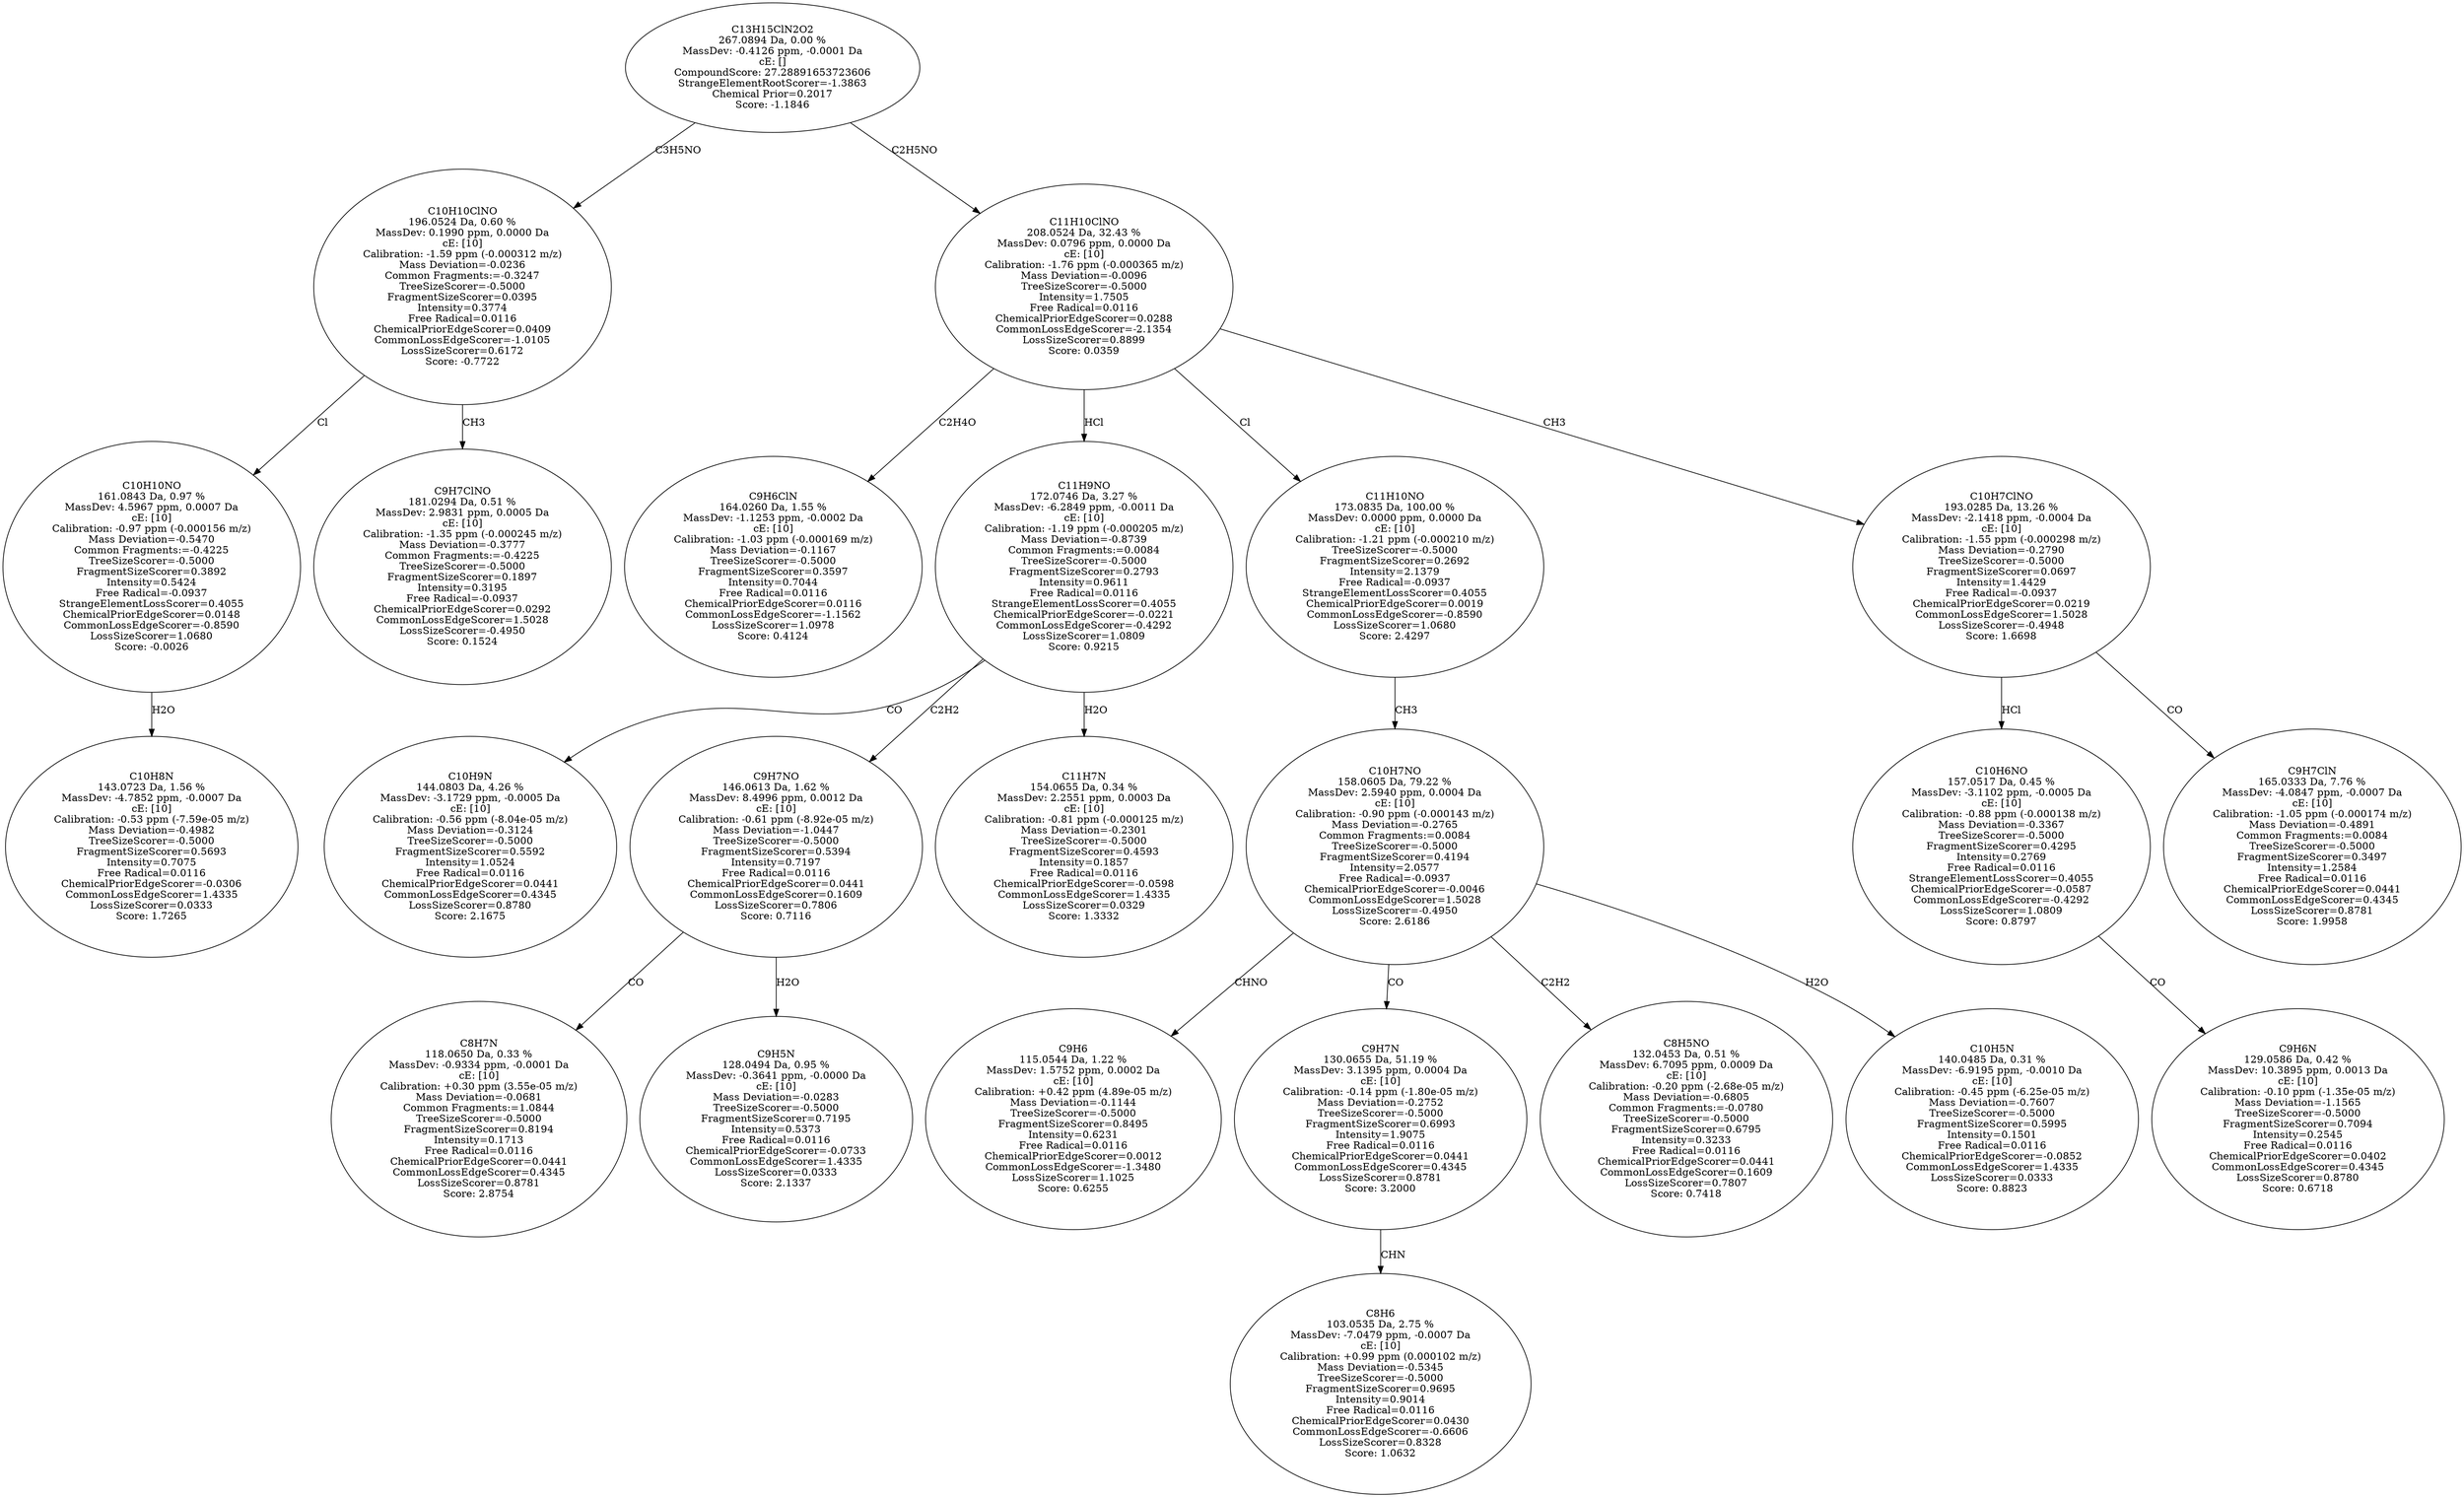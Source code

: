 strict digraph {
v1 [label="C10H8N\n143.0723 Da, 1.56 %\nMassDev: -4.7852 ppm, -0.0007 Da\ncE: [10]\nCalibration: -0.53 ppm (-7.59e-05 m/z)\nMass Deviation=-0.4982\nTreeSizeScorer=-0.5000\nFragmentSizeScorer=0.5693\nIntensity=0.7075\nFree Radical=0.0116\nChemicalPriorEdgeScorer=-0.0306\nCommonLossEdgeScorer=1.4335\nLossSizeScorer=0.0333\nScore: 1.7265"];
v2 [label="C10H10NO\n161.0843 Da, 0.97 %\nMassDev: 4.5967 ppm, 0.0007 Da\ncE: [10]\nCalibration: -0.97 ppm (-0.000156 m/z)\nMass Deviation=-0.5470\nCommon Fragments:=-0.4225\nTreeSizeScorer=-0.5000\nFragmentSizeScorer=0.3892\nIntensity=0.5424\nFree Radical=-0.0937\nStrangeElementLossScorer=0.4055\nChemicalPriorEdgeScorer=0.0148\nCommonLossEdgeScorer=-0.8590\nLossSizeScorer=1.0680\nScore: -0.0026"];
v3 [label="C9H7ClNO\n181.0294 Da, 0.51 %\nMassDev: 2.9831 ppm, 0.0005 Da\ncE: [10]\nCalibration: -1.35 ppm (-0.000245 m/z)\nMass Deviation=-0.3777\nCommon Fragments:=-0.4225\nTreeSizeScorer=-0.5000\nFragmentSizeScorer=0.1897\nIntensity=0.3195\nFree Radical=-0.0937\nChemicalPriorEdgeScorer=0.0292\nCommonLossEdgeScorer=1.5028\nLossSizeScorer=-0.4950\nScore: 0.1524"];
v4 [label="C10H10ClNO\n196.0524 Da, 0.60 %\nMassDev: 0.1990 ppm, 0.0000 Da\ncE: [10]\nCalibration: -1.59 ppm (-0.000312 m/z)\nMass Deviation=-0.0236\nCommon Fragments:=-0.3247\nTreeSizeScorer=-0.5000\nFragmentSizeScorer=0.0395\nIntensity=0.3774\nFree Radical=0.0116\nChemicalPriorEdgeScorer=0.0409\nCommonLossEdgeScorer=-1.0105\nLossSizeScorer=0.6172\nScore: -0.7722"];
v5 [label="C9H6ClN\n164.0260 Da, 1.55 %\nMassDev: -1.1253 ppm, -0.0002 Da\ncE: [10]\nCalibration: -1.03 ppm (-0.000169 m/z)\nMass Deviation=-0.1167\nTreeSizeScorer=-0.5000\nFragmentSizeScorer=0.3597\nIntensity=0.7044\nFree Radical=0.0116\nChemicalPriorEdgeScorer=0.0116\nCommonLossEdgeScorer=-1.1562\nLossSizeScorer=1.0978\nScore: 0.4124"];
v6 [label="C10H9N\n144.0803 Da, 4.26 %\nMassDev: -3.1729 ppm, -0.0005 Da\ncE: [10]\nCalibration: -0.56 ppm (-8.04e-05 m/z)\nMass Deviation=-0.3124\nTreeSizeScorer=-0.5000\nFragmentSizeScorer=0.5592\nIntensity=1.0524\nFree Radical=0.0116\nChemicalPriorEdgeScorer=0.0441\nCommonLossEdgeScorer=0.4345\nLossSizeScorer=0.8780\nScore: 2.1675"];
v7 [label="C8H7N\n118.0650 Da, 0.33 %\nMassDev: -0.9334 ppm, -0.0001 Da\ncE: [10]\nCalibration: +0.30 ppm (3.55e-05 m/z)\nMass Deviation=-0.0681\nCommon Fragments:=1.0844\nTreeSizeScorer=-0.5000\nFragmentSizeScorer=0.8194\nIntensity=0.1713\nFree Radical=0.0116\nChemicalPriorEdgeScorer=0.0441\nCommonLossEdgeScorer=0.4345\nLossSizeScorer=0.8781\nScore: 2.8754"];
v8 [label="C9H5N\n128.0494 Da, 0.95 %\nMassDev: -0.3641 ppm, -0.0000 Da\ncE: [10]\nMass Deviation=-0.0283\nTreeSizeScorer=-0.5000\nFragmentSizeScorer=0.7195\nIntensity=0.5373\nFree Radical=0.0116\nChemicalPriorEdgeScorer=-0.0733\nCommonLossEdgeScorer=1.4335\nLossSizeScorer=0.0333\nScore: 2.1337"];
v9 [label="C9H7NO\n146.0613 Da, 1.62 %\nMassDev: 8.4996 ppm, 0.0012 Da\ncE: [10]\nCalibration: -0.61 ppm (-8.92e-05 m/z)\nMass Deviation=-1.0447\nTreeSizeScorer=-0.5000\nFragmentSizeScorer=0.5394\nIntensity=0.7197\nFree Radical=0.0116\nChemicalPriorEdgeScorer=0.0441\nCommonLossEdgeScorer=0.1609\nLossSizeScorer=0.7806\nScore: 0.7116"];
v10 [label="C11H7N\n154.0655 Da, 0.34 %\nMassDev: 2.2551 ppm, 0.0003 Da\ncE: [10]\nCalibration: -0.81 ppm (-0.000125 m/z)\nMass Deviation=-0.2301\nTreeSizeScorer=-0.5000\nFragmentSizeScorer=0.4593\nIntensity=0.1857\nFree Radical=0.0116\nChemicalPriorEdgeScorer=-0.0598\nCommonLossEdgeScorer=1.4335\nLossSizeScorer=0.0329\nScore: 1.3332"];
v11 [label="C11H9NO\n172.0746 Da, 3.27 %\nMassDev: -6.2849 ppm, -0.0011 Da\ncE: [10]\nCalibration: -1.19 ppm (-0.000205 m/z)\nMass Deviation=-0.8739\nCommon Fragments:=0.0084\nTreeSizeScorer=-0.5000\nFragmentSizeScorer=0.2793\nIntensity=0.9611\nFree Radical=0.0116\nStrangeElementLossScorer=0.4055\nChemicalPriorEdgeScorer=-0.0221\nCommonLossEdgeScorer=-0.4292\nLossSizeScorer=1.0809\nScore: 0.9215"];
v12 [label="C9H6\n115.0544 Da, 1.22 %\nMassDev: 1.5752 ppm, 0.0002 Da\ncE: [10]\nCalibration: +0.42 ppm (4.89e-05 m/z)\nMass Deviation=-0.1144\nTreeSizeScorer=-0.5000\nFragmentSizeScorer=0.8495\nIntensity=0.6231\nFree Radical=0.0116\nChemicalPriorEdgeScorer=0.0012\nCommonLossEdgeScorer=-1.3480\nLossSizeScorer=1.1025\nScore: 0.6255"];
v13 [label="C8H6\n103.0535 Da, 2.75 %\nMassDev: -7.0479 ppm, -0.0007 Da\ncE: [10]\nCalibration: +0.99 ppm (0.000102 m/z)\nMass Deviation=-0.5345\nTreeSizeScorer=-0.5000\nFragmentSizeScorer=0.9695\nIntensity=0.9014\nFree Radical=0.0116\nChemicalPriorEdgeScorer=0.0430\nCommonLossEdgeScorer=-0.6606\nLossSizeScorer=0.8328\nScore: 1.0632"];
v14 [label="C9H7N\n130.0655 Da, 51.19 %\nMassDev: 3.1395 ppm, 0.0004 Da\ncE: [10]\nCalibration: -0.14 ppm (-1.80e-05 m/z)\nMass Deviation=-0.2752\nTreeSizeScorer=-0.5000\nFragmentSizeScorer=0.6993\nIntensity=1.9075\nFree Radical=0.0116\nChemicalPriorEdgeScorer=0.0441\nCommonLossEdgeScorer=0.4345\nLossSizeScorer=0.8781\nScore: 3.2000"];
v15 [label="C8H5NO\n132.0453 Da, 0.51 %\nMassDev: 6.7095 ppm, 0.0009 Da\ncE: [10]\nCalibration: -0.20 ppm (-2.68e-05 m/z)\nMass Deviation=-0.6805\nCommon Fragments:=-0.0780\nTreeSizeScorer=-0.5000\nFragmentSizeScorer=0.6795\nIntensity=0.3233\nFree Radical=0.0116\nChemicalPriorEdgeScorer=0.0441\nCommonLossEdgeScorer=0.1609\nLossSizeScorer=0.7807\nScore: 0.7418"];
v16 [label="C10H5N\n140.0485 Da, 0.31 %\nMassDev: -6.9195 ppm, -0.0010 Da\ncE: [10]\nCalibration: -0.45 ppm (-6.25e-05 m/z)\nMass Deviation=-0.7607\nTreeSizeScorer=-0.5000\nFragmentSizeScorer=0.5995\nIntensity=0.1501\nFree Radical=0.0116\nChemicalPriorEdgeScorer=-0.0852\nCommonLossEdgeScorer=1.4335\nLossSizeScorer=0.0333\nScore: 0.8823"];
v17 [label="C10H7NO\n158.0605 Da, 79.22 %\nMassDev: 2.5940 ppm, 0.0004 Da\ncE: [10]\nCalibration: -0.90 ppm (-0.000143 m/z)\nMass Deviation=-0.2765\nCommon Fragments:=0.0084\nTreeSizeScorer=-0.5000\nFragmentSizeScorer=0.4194\nIntensity=2.0577\nFree Radical=-0.0937\nChemicalPriorEdgeScorer=-0.0046\nCommonLossEdgeScorer=1.5028\nLossSizeScorer=-0.4950\nScore: 2.6186"];
v18 [label="C11H10NO\n173.0835 Da, 100.00 %\nMassDev: 0.0000 ppm, 0.0000 Da\ncE: [10]\nCalibration: -1.21 ppm (-0.000210 m/z)\nTreeSizeScorer=-0.5000\nFragmentSizeScorer=0.2692\nIntensity=2.1379\nFree Radical=-0.0937\nStrangeElementLossScorer=0.4055\nChemicalPriorEdgeScorer=0.0019\nCommonLossEdgeScorer=-0.8590\nLossSizeScorer=1.0680\nScore: 2.4297"];
v19 [label="C9H6N\n129.0586 Da, 0.42 %\nMassDev: 10.3895 ppm, 0.0013 Da\ncE: [10]\nCalibration: -0.10 ppm (-1.35e-05 m/z)\nMass Deviation=-1.1565\nTreeSizeScorer=-0.5000\nFragmentSizeScorer=0.7094\nIntensity=0.2545\nFree Radical=0.0116\nChemicalPriorEdgeScorer=0.0402\nCommonLossEdgeScorer=0.4345\nLossSizeScorer=0.8780\nScore: 0.6718"];
v20 [label="C10H6NO\n157.0517 Da, 0.45 %\nMassDev: -3.1102 ppm, -0.0005 Da\ncE: [10]\nCalibration: -0.88 ppm (-0.000138 m/z)\nMass Deviation=-0.3367\nTreeSizeScorer=-0.5000\nFragmentSizeScorer=0.4295\nIntensity=0.2769\nFree Radical=0.0116\nStrangeElementLossScorer=0.4055\nChemicalPriorEdgeScorer=-0.0587\nCommonLossEdgeScorer=-0.4292\nLossSizeScorer=1.0809\nScore: 0.8797"];
v21 [label="C9H7ClN\n165.0333 Da, 7.76 %\nMassDev: -4.0847 ppm, -0.0007 Da\ncE: [10]\nCalibration: -1.05 ppm (-0.000174 m/z)\nMass Deviation=-0.4891\nCommon Fragments:=0.0084\nTreeSizeScorer=-0.5000\nFragmentSizeScorer=0.3497\nIntensity=1.2584\nFree Radical=0.0116\nChemicalPriorEdgeScorer=0.0441\nCommonLossEdgeScorer=0.4345\nLossSizeScorer=0.8781\nScore: 1.9958"];
v22 [label="C10H7ClNO\n193.0285 Da, 13.26 %\nMassDev: -2.1418 ppm, -0.0004 Da\ncE: [10]\nCalibration: -1.55 ppm (-0.000298 m/z)\nMass Deviation=-0.2790\nTreeSizeScorer=-0.5000\nFragmentSizeScorer=0.0697\nIntensity=1.4429\nFree Radical=-0.0937\nChemicalPriorEdgeScorer=0.0219\nCommonLossEdgeScorer=1.5028\nLossSizeScorer=-0.4948\nScore: 1.6698"];
v23 [label="C11H10ClNO\n208.0524 Da, 32.43 %\nMassDev: 0.0796 ppm, 0.0000 Da\ncE: [10]\nCalibration: -1.76 ppm (-0.000365 m/z)\nMass Deviation=-0.0096\nTreeSizeScorer=-0.5000\nIntensity=1.7505\nFree Radical=0.0116\nChemicalPriorEdgeScorer=0.0288\nCommonLossEdgeScorer=-2.1354\nLossSizeScorer=0.8899\nScore: 0.0359"];
v24 [label="C13H15ClN2O2\n267.0894 Da, 0.00 %\nMassDev: -0.4126 ppm, -0.0001 Da\ncE: []\nCompoundScore: 27.28891653723606\nStrangeElementRootScorer=-1.3863\nChemical Prior=0.2017\nScore: -1.1846"];
v2 -> v1 [label="H2O"];
v4 -> v2 [label="Cl"];
v4 -> v3 [label="CH3"];
v24 -> v4 [label="C3H5NO"];
v23 -> v5 [label="C2H4O"];
v11 -> v6 [label="CO"];
v9 -> v7 [label="CO"];
v9 -> v8 [label="H2O"];
v11 -> v9 [label="C2H2"];
v11 -> v10 [label="H2O"];
v23 -> v11 [label="HCl"];
v17 -> v12 [label="CHNO"];
v14 -> v13 [label="CHN"];
v17 -> v14 [label="CO"];
v17 -> v15 [label="C2H2"];
v17 -> v16 [label="H2O"];
v18 -> v17 [label="CH3"];
v23 -> v18 [label="Cl"];
v20 -> v19 [label="CO"];
v22 -> v20 [label="HCl"];
v22 -> v21 [label="CO"];
v23 -> v22 [label="CH3"];
v24 -> v23 [label="C2H5NO"];
}